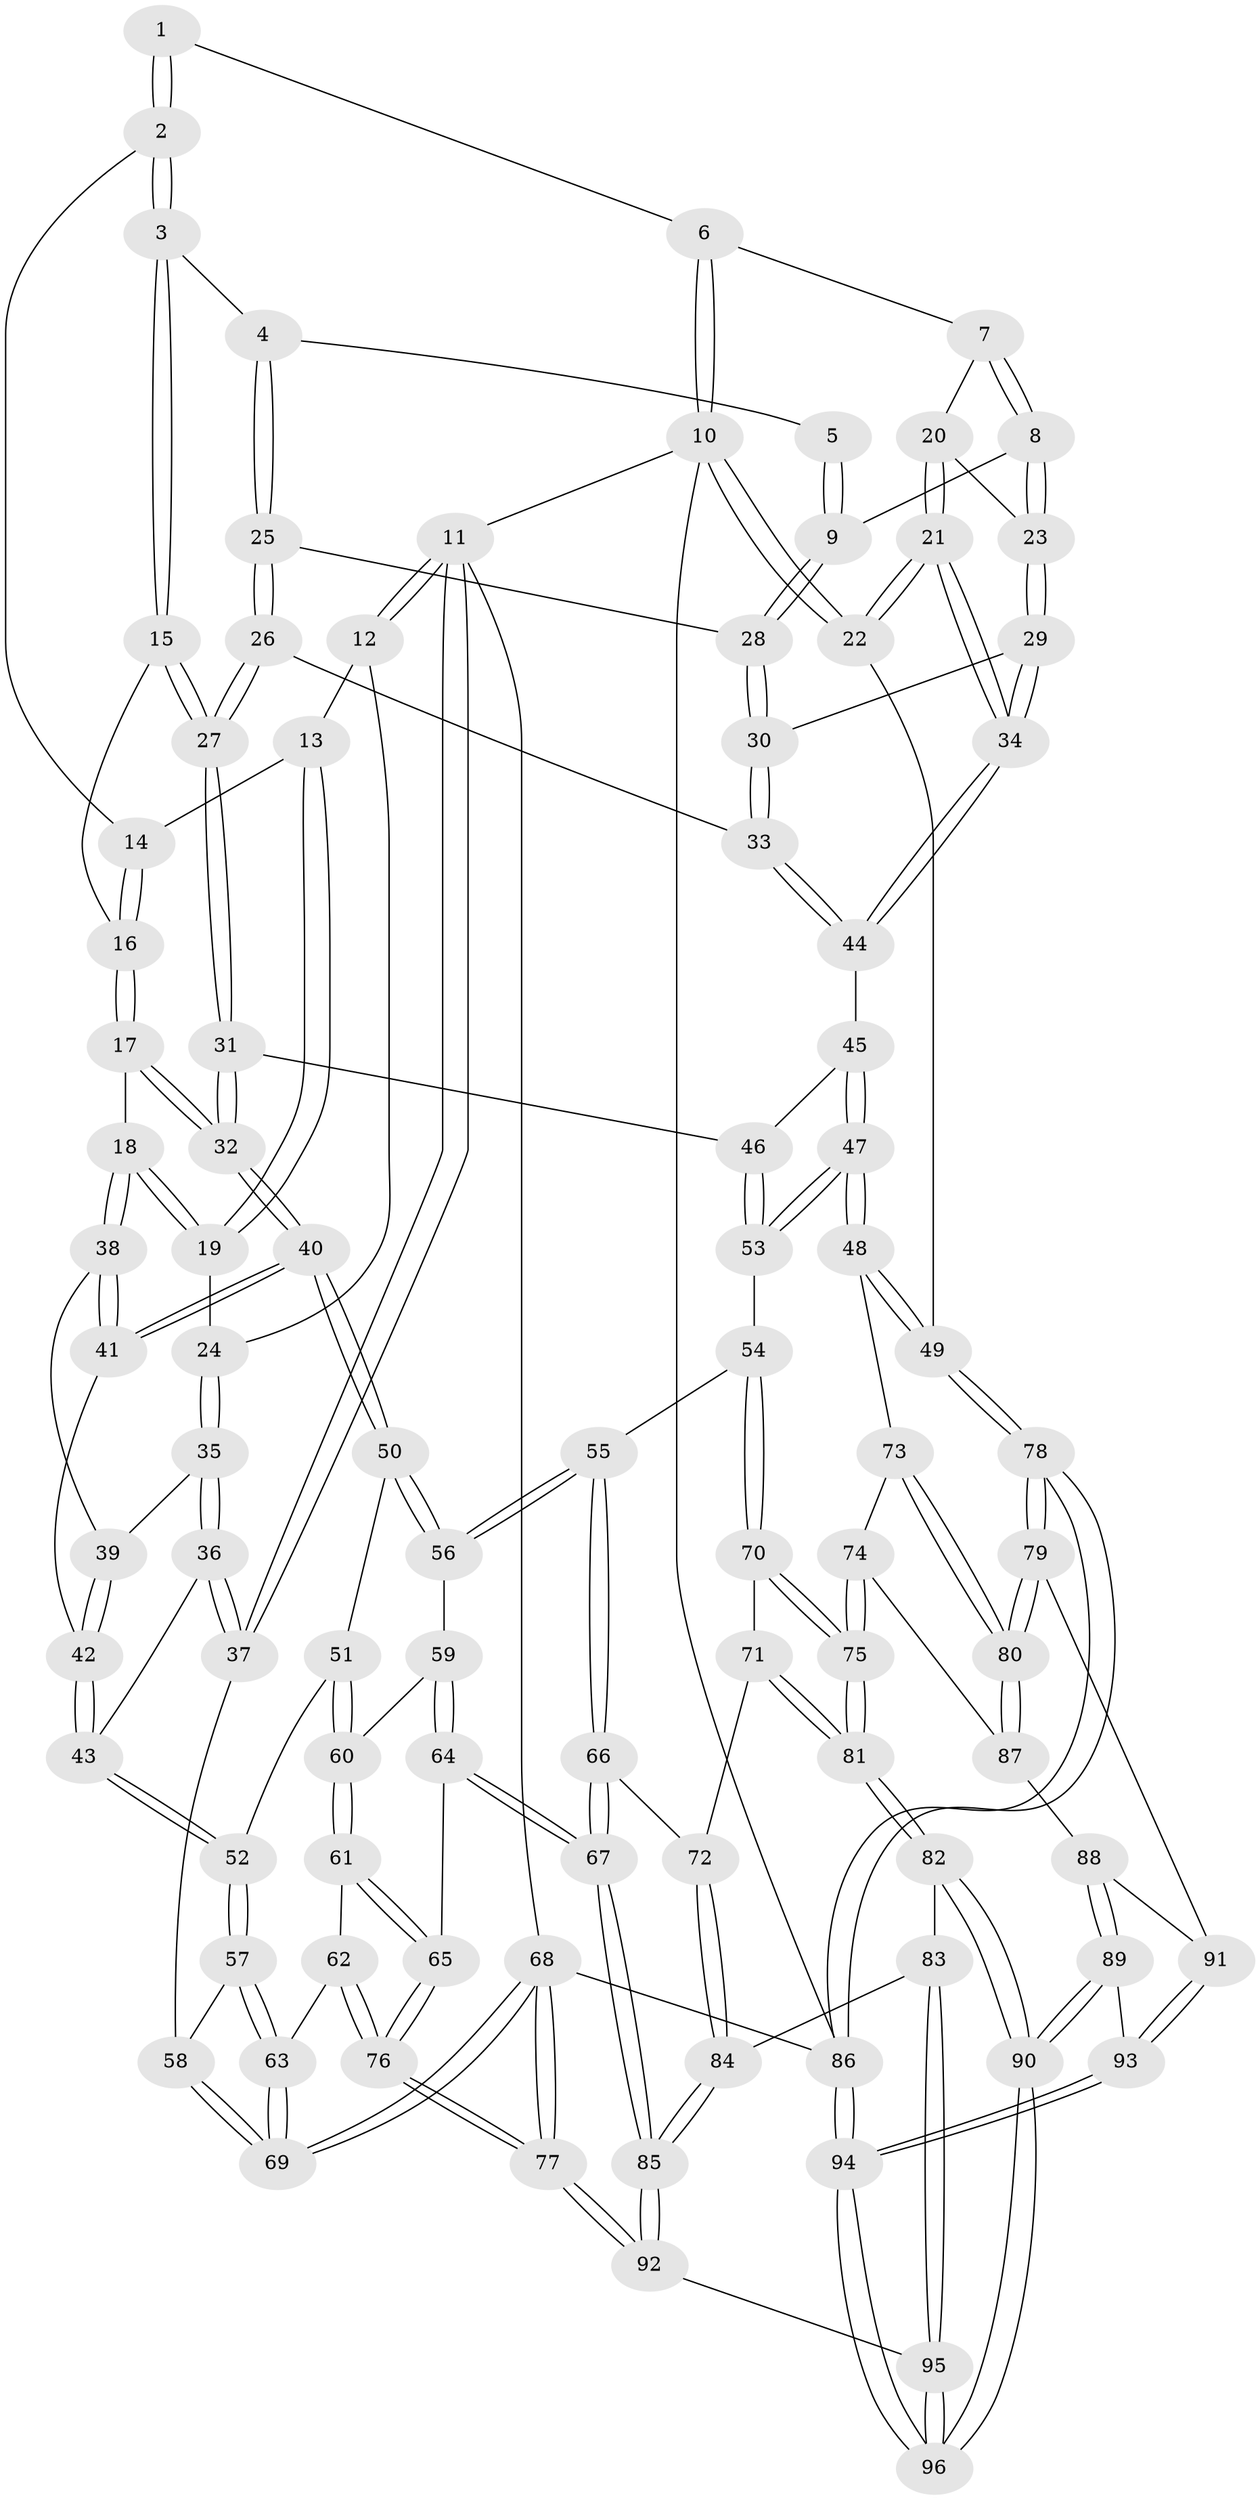 // coarse degree distribution, {3: 0.19298245614035087, 5: 0.24561403508771928, 4: 0.43859649122807015, 7: 0.017543859649122806, 6: 0.10526315789473684}
// Generated by graph-tools (version 1.1) at 2025/52/02/27/25 19:52:42]
// undirected, 96 vertices, 237 edges
graph export_dot {
graph [start="1"]
  node [color=gray90,style=filled];
  1 [pos="+0.7828975560967161+0"];
  2 [pos="+0.5057172105258139+0"];
  3 [pos="+0.5680196556049516+0.0813959674214637"];
  4 [pos="+0.6268608471078392+0.1019680333789736"];
  5 [pos="+0.7713227914706471+0"];
  6 [pos="+0.8422761593196944+0"];
  7 [pos="+0.867453718332006+0"];
  8 [pos="+0.7965295388680104+0.10173595534142028"];
  9 [pos="+0.7123077266418665+0.11205198960978978"];
  10 [pos="+1+0"];
  11 [pos="+0+0"];
  12 [pos="+0+0"];
  13 [pos="+0.1234769180992518+0"];
  14 [pos="+0.3259123507575521+0"];
  15 [pos="+0.521326810996438+0.12093944271027939"];
  16 [pos="+0.3740294490015358+0.118805413401525"];
  17 [pos="+0.3556510766548701+0.14787283445525468"];
  18 [pos="+0.2893543796324495+0.17248599366786624"];
  19 [pos="+0.20567731062358036+0.10211860016996319"];
  20 [pos="+0.8860031716866659+0.02270282074714139"];
  21 [pos="+1+0.2635535303010243"];
  22 [pos="+1+0.28551224123364993"];
  23 [pos="+0.8690585781461612+0.1785162915366339"];
  24 [pos="+0.0926869360318265+0.17515182816574495"];
  25 [pos="+0.6796080516933545+0.13092132612771068"];
  26 [pos="+0.6620910645852405+0.273522125825528"];
  27 [pos="+0.5312889496217305+0.31137834627392025"];
  28 [pos="+0.6970282706559707+0.12368565248773782"];
  29 [pos="+0.8854206509470417+0.20314609285013668"];
  30 [pos="+0.8211311082893202+0.23032523158914853"];
  31 [pos="+0.48520002496928355+0.35486329160455593"];
  32 [pos="+0.4737168913104257+0.3594413595014103"];
  33 [pos="+0.7340202806845957+0.31918278707717296"];
  34 [pos="+1+0.2555877108049809"];
  35 [pos="+0.09093148853722682+0.1842741299896271"];
  36 [pos="+0+0.3352206468174317"];
  37 [pos="+0+0.34968252267875916"];
  38 [pos="+0.27897087736423276+0.18908161559977646"];
  39 [pos="+0.15957812276732458+0.2187121420619068"];
  40 [pos="+0.4661843893311441+0.3676134474757058"];
  41 [pos="+0.2648971444308107+0.3370430150416033"];
  42 [pos="+0.19925176148055884+0.377143443035486"];
  43 [pos="+0.174921398274431+0.4046490310099376"];
  44 [pos="+0.7405324829665658+0.33351264401130876"];
  45 [pos="+0.7446035541713032+0.3474932845081059"];
  46 [pos="+0.6362615642149486+0.45171517962020374"];
  47 [pos="+0.8815253716157818+0.5148678052938931"];
  48 [pos="+0.936770375137021+0.5385992566881279"];
  49 [pos="+1+0.48206960063788445"];
  50 [pos="+0.4620718510419296+0.38662077360565417"];
  51 [pos="+0.212536435840229+0.49988416909378947"];
  52 [pos="+0.2011977456697661+0.49576396578744536"];
  53 [pos="+0.6645461472657433+0.5401971988364622"];
  54 [pos="+0.617097987608935+0.5900399871263053"];
  55 [pos="+0.5682594812862642+0.586700831228659"];
  56 [pos="+0.4531090077909319+0.5287756703878979"];
  57 [pos="+0.13776437540584155+0.5874758554487672"];
  58 [pos="+0+0.43200178439584436"];
  59 [pos="+0.44448018069528694+0.5362778972612903"];
  60 [pos="+0.2893011040236181+0.5453985578296059"];
  61 [pos="+0.29706993820385946+0.6953858015486744"];
  62 [pos="+0.1412691036504349+0.6394555696485209"];
  63 [pos="+0.134696384251478+0.6063136274662461"];
  64 [pos="+0.3843867250548606+0.7594308407589607"];
  65 [pos="+0.33458457993814866+0.7426325864357491"];
  66 [pos="+0.5031272100109921+0.7315663545402438"];
  67 [pos="+0.3950677461788882+0.7722573618288419"];
  68 [pos="+0+1"];
  69 [pos="+0+0.6633700868066111"];
  70 [pos="+0.6462680927785619+0.6599138650490349"];
  71 [pos="+0.6022340834378639+0.7362578070171553"];
  72 [pos="+0.5819755827177637+0.7459330626652071"];
  73 [pos="+0.9227440853102996+0.5618789745296959"];
  74 [pos="+0.8010439454281143+0.714198294693235"];
  75 [pos="+0.7772900609491186+0.7253558763443843"];
  76 [pos="+0.06502208304079324+0.8565309816128319"];
  77 [pos="+0+1"];
  78 [pos="+1+0.90903982210346"];
  79 [pos="+0.9752059906598729+0.8758133757450736"];
  80 [pos="+0.9377807376968273+0.810593100091783"];
  81 [pos="+0.7151668696249379+0.8362667872664494"];
  82 [pos="+0.7090110910709825+0.8694429702922315"];
  83 [pos="+0.6817087442923617+0.881837368661813"];
  84 [pos="+0.5813726585196104+0.8251542540287266"];
  85 [pos="+0.41645160941112336+0.8842243230920618"];
  86 [pos="+1+1"];
  87 [pos="+0.8319344468144328+0.7565495301685318"];
  88 [pos="+0.8503228011485535+0.8091726634543948"];
  89 [pos="+0.8005835126460612+0.9226251059710184"];
  90 [pos="+0.7846707959206506+0.9267769578491787"];
  91 [pos="+0.9333704339421518+0.8900214740820597"];
  92 [pos="+0.397125120082017+1"];
  93 [pos="+0.8965663861261066+0.9155085201717426"];
  94 [pos="+0.948139812581976+1"];
  95 [pos="+0.4388306300030075+1"];
  96 [pos="+0.778950926046102+1"];
  1 -- 2;
  1 -- 2;
  1 -- 6;
  2 -- 3;
  2 -- 3;
  2 -- 14;
  3 -- 4;
  3 -- 15;
  3 -- 15;
  4 -- 5;
  4 -- 25;
  4 -- 25;
  5 -- 9;
  5 -- 9;
  6 -- 7;
  6 -- 10;
  6 -- 10;
  7 -- 8;
  7 -- 8;
  7 -- 20;
  8 -- 9;
  8 -- 23;
  8 -- 23;
  9 -- 28;
  9 -- 28;
  10 -- 11;
  10 -- 22;
  10 -- 22;
  10 -- 86;
  11 -- 12;
  11 -- 12;
  11 -- 37;
  11 -- 37;
  11 -- 68;
  12 -- 13;
  12 -- 24;
  13 -- 14;
  13 -- 19;
  13 -- 19;
  14 -- 16;
  14 -- 16;
  15 -- 16;
  15 -- 27;
  15 -- 27;
  16 -- 17;
  16 -- 17;
  17 -- 18;
  17 -- 32;
  17 -- 32;
  18 -- 19;
  18 -- 19;
  18 -- 38;
  18 -- 38;
  19 -- 24;
  20 -- 21;
  20 -- 21;
  20 -- 23;
  21 -- 22;
  21 -- 22;
  21 -- 34;
  21 -- 34;
  22 -- 49;
  23 -- 29;
  23 -- 29;
  24 -- 35;
  24 -- 35;
  25 -- 26;
  25 -- 26;
  25 -- 28;
  26 -- 27;
  26 -- 27;
  26 -- 33;
  27 -- 31;
  27 -- 31;
  28 -- 30;
  28 -- 30;
  29 -- 30;
  29 -- 34;
  29 -- 34;
  30 -- 33;
  30 -- 33;
  31 -- 32;
  31 -- 32;
  31 -- 46;
  32 -- 40;
  32 -- 40;
  33 -- 44;
  33 -- 44;
  34 -- 44;
  34 -- 44;
  35 -- 36;
  35 -- 36;
  35 -- 39;
  36 -- 37;
  36 -- 37;
  36 -- 43;
  37 -- 58;
  38 -- 39;
  38 -- 41;
  38 -- 41;
  39 -- 42;
  39 -- 42;
  40 -- 41;
  40 -- 41;
  40 -- 50;
  40 -- 50;
  41 -- 42;
  42 -- 43;
  42 -- 43;
  43 -- 52;
  43 -- 52;
  44 -- 45;
  45 -- 46;
  45 -- 47;
  45 -- 47;
  46 -- 53;
  46 -- 53;
  47 -- 48;
  47 -- 48;
  47 -- 53;
  47 -- 53;
  48 -- 49;
  48 -- 49;
  48 -- 73;
  49 -- 78;
  49 -- 78;
  50 -- 51;
  50 -- 56;
  50 -- 56;
  51 -- 52;
  51 -- 60;
  51 -- 60;
  52 -- 57;
  52 -- 57;
  53 -- 54;
  54 -- 55;
  54 -- 70;
  54 -- 70;
  55 -- 56;
  55 -- 56;
  55 -- 66;
  55 -- 66;
  56 -- 59;
  57 -- 58;
  57 -- 63;
  57 -- 63;
  58 -- 69;
  58 -- 69;
  59 -- 60;
  59 -- 64;
  59 -- 64;
  60 -- 61;
  60 -- 61;
  61 -- 62;
  61 -- 65;
  61 -- 65;
  62 -- 63;
  62 -- 76;
  62 -- 76;
  63 -- 69;
  63 -- 69;
  64 -- 65;
  64 -- 67;
  64 -- 67;
  65 -- 76;
  65 -- 76;
  66 -- 67;
  66 -- 67;
  66 -- 72;
  67 -- 85;
  67 -- 85;
  68 -- 69;
  68 -- 69;
  68 -- 77;
  68 -- 77;
  68 -- 86;
  70 -- 71;
  70 -- 75;
  70 -- 75;
  71 -- 72;
  71 -- 81;
  71 -- 81;
  72 -- 84;
  72 -- 84;
  73 -- 74;
  73 -- 80;
  73 -- 80;
  74 -- 75;
  74 -- 75;
  74 -- 87;
  75 -- 81;
  75 -- 81;
  76 -- 77;
  76 -- 77;
  77 -- 92;
  77 -- 92;
  78 -- 79;
  78 -- 79;
  78 -- 86;
  78 -- 86;
  79 -- 80;
  79 -- 80;
  79 -- 91;
  80 -- 87;
  80 -- 87;
  81 -- 82;
  81 -- 82;
  82 -- 83;
  82 -- 90;
  82 -- 90;
  83 -- 84;
  83 -- 95;
  83 -- 95;
  84 -- 85;
  84 -- 85;
  85 -- 92;
  85 -- 92;
  86 -- 94;
  86 -- 94;
  87 -- 88;
  88 -- 89;
  88 -- 89;
  88 -- 91;
  89 -- 90;
  89 -- 90;
  89 -- 93;
  90 -- 96;
  90 -- 96;
  91 -- 93;
  91 -- 93;
  92 -- 95;
  93 -- 94;
  93 -- 94;
  94 -- 96;
  94 -- 96;
  95 -- 96;
  95 -- 96;
}
